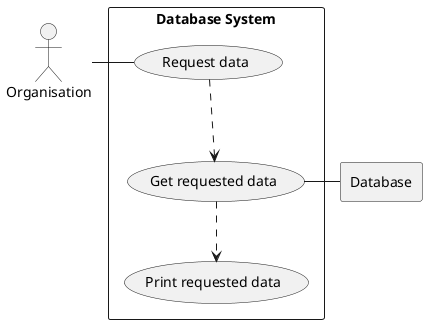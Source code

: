 @startuml

actor Organisation

rectangle Database

rectangle "Database System" {
    usecase UC15 as "Request data"

    usecase UC15a as "Get requested data"

    usecase UC15b as "Print requested data"

    Organisation - UC15
    UC15 ..> UC15a
    UC15a ..> UC15b
    UC15a - Database
}

@enduml